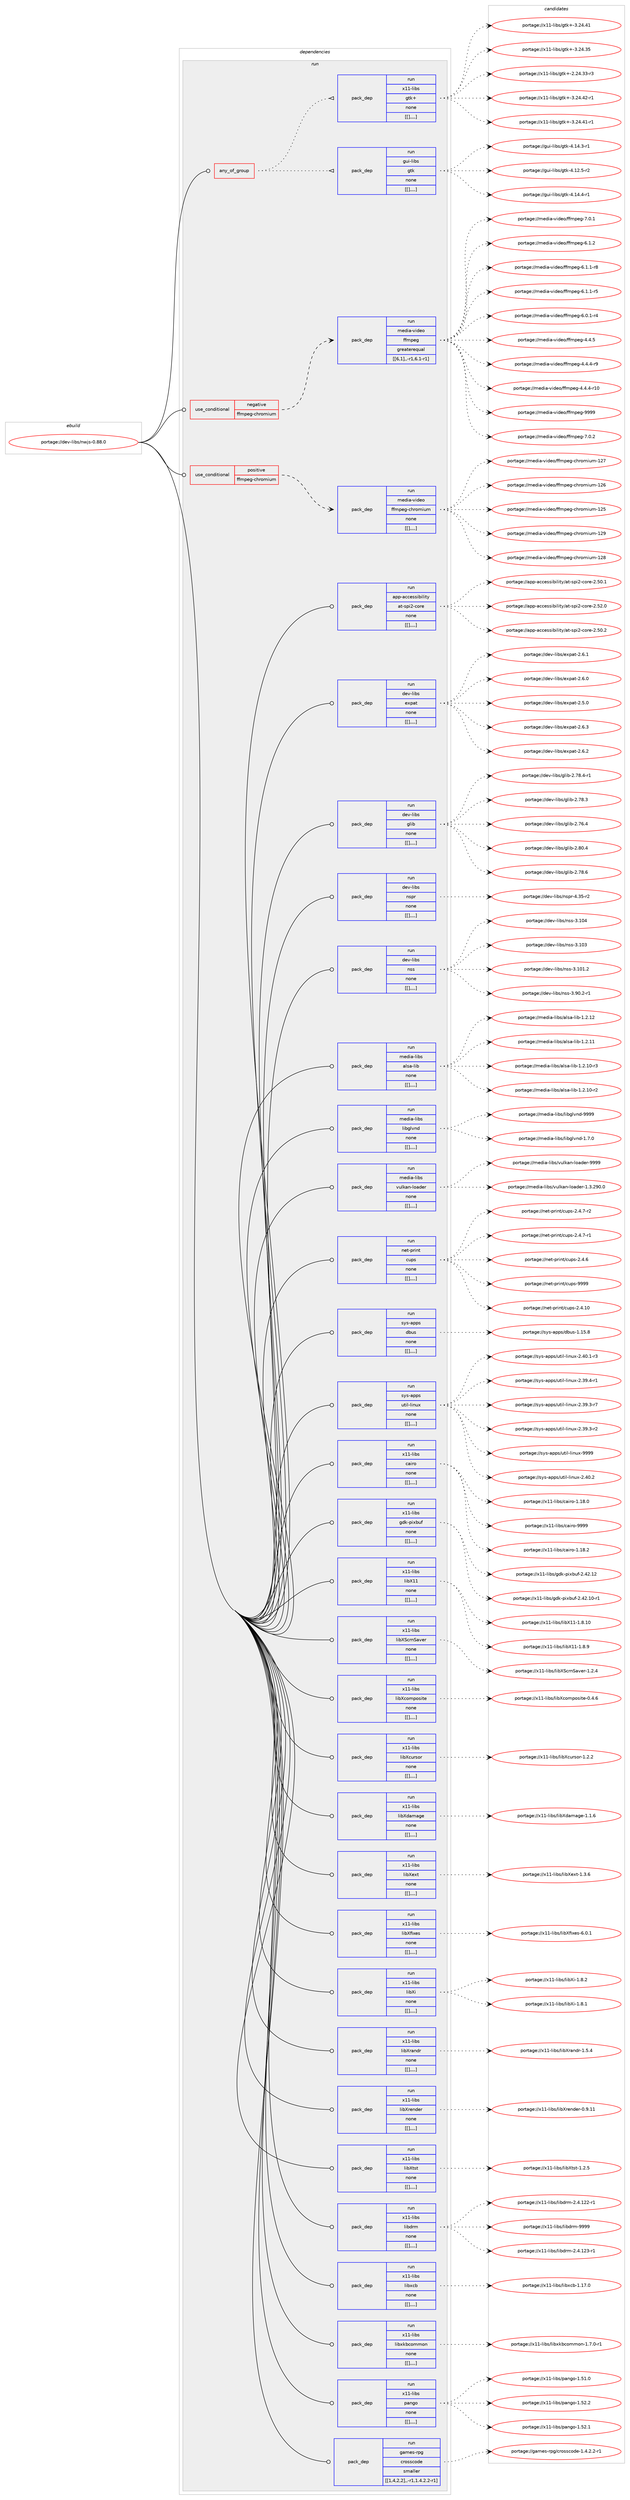 digraph prolog {

# *************
# Graph options
# *************

newrank=true;
concentrate=true;
compound=true;
graph [rankdir=LR,fontname=Helvetica,fontsize=10,ranksep=1.5];#, ranksep=2.5, nodesep=0.2];
edge  [arrowhead=vee];
node  [fontname=Helvetica,fontsize=10];

# **********
# The ebuild
# **********

subgraph cluster_leftcol {
color=gray;
label=<<i>ebuild</i>>;
id [label="portage://dev-libs/nwjs-0.88.0", color=red, width=4, href="../dev-libs/nwjs-0.88.0.svg"];
}

# ****************
# The dependencies
# ****************

subgraph cluster_midcol {
color=gray;
label=<<i>dependencies</i>>;
subgraph cluster_compile {
fillcolor="#eeeeee";
style=filled;
label=<<i>compile</i>>;
}
subgraph cluster_compileandrun {
fillcolor="#eeeeee";
style=filled;
label=<<i>compile and run</i>>;
}
subgraph cluster_run {
fillcolor="#eeeeee";
style=filled;
label=<<i>run</i>>;
subgraph any1017 {
dependency113430 [label=<<TABLE BORDER="0" CELLBORDER="1" CELLSPACING="0" CELLPADDING="4"><TR><TD CELLPADDING="10">any_of_group</TD></TR></TABLE>>, shape=none, color=red];subgraph pack84084 {
dependency113431 [label=<<TABLE BORDER="0" CELLBORDER="1" CELLSPACING="0" CELLPADDING="4" WIDTH="220"><TR><TD ROWSPAN="6" CELLPADDING="30">pack_dep</TD></TR><TR><TD WIDTH="110">run</TD></TR><TR><TD>gui-libs</TD></TR><TR><TD>gtk</TD></TR><TR><TD>none</TD></TR><TR><TD>[[],,,,]</TD></TR></TABLE>>, shape=none, color=blue];
}
dependency113430:e -> dependency113431:w [weight=20,style="dotted",arrowhead="oinv"];
subgraph pack84085 {
dependency113432 [label=<<TABLE BORDER="0" CELLBORDER="1" CELLSPACING="0" CELLPADDING="4" WIDTH="220"><TR><TD ROWSPAN="6" CELLPADDING="30">pack_dep</TD></TR><TR><TD WIDTH="110">run</TD></TR><TR><TD>x11-libs</TD></TR><TR><TD>gtk+</TD></TR><TR><TD>none</TD></TR><TR><TD>[[],,,,]</TD></TR></TABLE>>, shape=none, color=blue];
}
dependency113430:e -> dependency113432:w [weight=20,style="dotted",arrowhead="oinv"];
}
id:e -> dependency113430:w [weight=20,style="solid",arrowhead="odot"];
subgraph cond28179 {
dependency113433 [label=<<TABLE BORDER="0" CELLBORDER="1" CELLSPACING="0" CELLPADDING="4"><TR><TD ROWSPAN="3" CELLPADDING="10">use_conditional</TD></TR><TR><TD>negative</TD></TR><TR><TD>ffmpeg-chromium</TD></TR></TABLE>>, shape=none, color=red];
subgraph pack84086 {
dependency113434 [label=<<TABLE BORDER="0" CELLBORDER="1" CELLSPACING="0" CELLPADDING="4" WIDTH="220"><TR><TD ROWSPAN="6" CELLPADDING="30">pack_dep</TD></TR><TR><TD WIDTH="110">run</TD></TR><TR><TD>media-video</TD></TR><TR><TD>ffmpeg</TD></TR><TR><TD>greaterequal</TD></TR><TR><TD>[[6,1],,-r1,6.1-r1]</TD></TR></TABLE>>, shape=none, color=blue];
}
dependency113433:e -> dependency113434:w [weight=20,style="dashed",arrowhead="vee"];
}
id:e -> dependency113433:w [weight=20,style="solid",arrowhead="odot"];
subgraph cond28180 {
dependency113435 [label=<<TABLE BORDER="0" CELLBORDER="1" CELLSPACING="0" CELLPADDING="4"><TR><TD ROWSPAN="3" CELLPADDING="10">use_conditional</TD></TR><TR><TD>positive</TD></TR><TR><TD>ffmpeg-chromium</TD></TR></TABLE>>, shape=none, color=red];
subgraph pack84087 {
dependency113436 [label=<<TABLE BORDER="0" CELLBORDER="1" CELLSPACING="0" CELLPADDING="4" WIDTH="220"><TR><TD ROWSPAN="6" CELLPADDING="30">pack_dep</TD></TR><TR><TD WIDTH="110">run</TD></TR><TR><TD>media-video</TD></TR><TR><TD>ffmpeg-chromium</TD></TR><TR><TD>none</TD></TR><TR><TD>[[],,,,]</TD></TR></TABLE>>, shape=none, color=blue];
}
dependency113435:e -> dependency113436:w [weight=20,style="dashed",arrowhead="vee"];
}
id:e -> dependency113435:w [weight=20,style="solid",arrowhead="odot"];
subgraph pack84088 {
dependency113437 [label=<<TABLE BORDER="0" CELLBORDER="1" CELLSPACING="0" CELLPADDING="4" WIDTH="220"><TR><TD ROWSPAN="6" CELLPADDING="30">pack_dep</TD></TR><TR><TD WIDTH="110">run</TD></TR><TR><TD>app-accessibility</TD></TR><TR><TD>at-spi2-core</TD></TR><TR><TD>none</TD></TR><TR><TD>[[],,,,]</TD></TR></TABLE>>, shape=none, color=blue];
}
id:e -> dependency113437:w [weight=20,style="solid",arrowhead="odot"];
subgraph pack84089 {
dependency113438 [label=<<TABLE BORDER="0" CELLBORDER="1" CELLSPACING="0" CELLPADDING="4" WIDTH="220"><TR><TD ROWSPAN="6" CELLPADDING="30">pack_dep</TD></TR><TR><TD WIDTH="110">run</TD></TR><TR><TD>dev-libs</TD></TR><TR><TD>expat</TD></TR><TR><TD>none</TD></TR><TR><TD>[[],,,,]</TD></TR></TABLE>>, shape=none, color=blue];
}
id:e -> dependency113438:w [weight=20,style="solid",arrowhead="odot"];
subgraph pack84090 {
dependency113439 [label=<<TABLE BORDER="0" CELLBORDER="1" CELLSPACING="0" CELLPADDING="4" WIDTH="220"><TR><TD ROWSPAN="6" CELLPADDING="30">pack_dep</TD></TR><TR><TD WIDTH="110">run</TD></TR><TR><TD>dev-libs</TD></TR><TR><TD>glib</TD></TR><TR><TD>none</TD></TR><TR><TD>[[],,,,]</TD></TR></TABLE>>, shape=none, color=blue];
}
id:e -> dependency113439:w [weight=20,style="solid",arrowhead="odot"];
subgraph pack84091 {
dependency113440 [label=<<TABLE BORDER="0" CELLBORDER="1" CELLSPACING="0" CELLPADDING="4" WIDTH="220"><TR><TD ROWSPAN="6" CELLPADDING="30">pack_dep</TD></TR><TR><TD WIDTH="110">run</TD></TR><TR><TD>dev-libs</TD></TR><TR><TD>nspr</TD></TR><TR><TD>none</TD></TR><TR><TD>[[],,,,]</TD></TR></TABLE>>, shape=none, color=blue];
}
id:e -> dependency113440:w [weight=20,style="solid",arrowhead="odot"];
subgraph pack84092 {
dependency113441 [label=<<TABLE BORDER="0" CELLBORDER="1" CELLSPACING="0" CELLPADDING="4" WIDTH="220"><TR><TD ROWSPAN="6" CELLPADDING="30">pack_dep</TD></TR><TR><TD WIDTH="110">run</TD></TR><TR><TD>dev-libs</TD></TR><TR><TD>nss</TD></TR><TR><TD>none</TD></TR><TR><TD>[[],,,,]</TD></TR></TABLE>>, shape=none, color=blue];
}
id:e -> dependency113441:w [weight=20,style="solid",arrowhead="odot"];
subgraph pack84093 {
dependency113442 [label=<<TABLE BORDER="0" CELLBORDER="1" CELLSPACING="0" CELLPADDING="4" WIDTH="220"><TR><TD ROWSPAN="6" CELLPADDING="30">pack_dep</TD></TR><TR><TD WIDTH="110">run</TD></TR><TR><TD>media-libs</TD></TR><TR><TD>alsa-lib</TD></TR><TR><TD>none</TD></TR><TR><TD>[[],,,,]</TD></TR></TABLE>>, shape=none, color=blue];
}
id:e -> dependency113442:w [weight=20,style="solid",arrowhead="odot"];
subgraph pack84094 {
dependency113443 [label=<<TABLE BORDER="0" CELLBORDER="1" CELLSPACING="0" CELLPADDING="4" WIDTH="220"><TR><TD ROWSPAN="6" CELLPADDING="30">pack_dep</TD></TR><TR><TD WIDTH="110">run</TD></TR><TR><TD>media-libs</TD></TR><TR><TD>libglvnd</TD></TR><TR><TD>none</TD></TR><TR><TD>[[],,,,]</TD></TR></TABLE>>, shape=none, color=blue];
}
id:e -> dependency113443:w [weight=20,style="solid",arrowhead="odot"];
subgraph pack84095 {
dependency113444 [label=<<TABLE BORDER="0" CELLBORDER="1" CELLSPACING="0" CELLPADDING="4" WIDTH="220"><TR><TD ROWSPAN="6" CELLPADDING="30">pack_dep</TD></TR><TR><TD WIDTH="110">run</TD></TR><TR><TD>media-libs</TD></TR><TR><TD>vulkan-loader</TD></TR><TR><TD>none</TD></TR><TR><TD>[[],,,,]</TD></TR></TABLE>>, shape=none, color=blue];
}
id:e -> dependency113444:w [weight=20,style="solid",arrowhead="odot"];
subgraph pack84096 {
dependency113445 [label=<<TABLE BORDER="0" CELLBORDER="1" CELLSPACING="0" CELLPADDING="4" WIDTH="220"><TR><TD ROWSPAN="6" CELLPADDING="30">pack_dep</TD></TR><TR><TD WIDTH="110">run</TD></TR><TR><TD>net-print</TD></TR><TR><TD>cups</TD></TR><TR><TD>none</TD></TR><TR><TD>[[],,,,]</TD></TR></TABLE>>, shape=none, color=blue];
}
id:e -> dependency113445:w [weight=20,style="solid",arrowhead="odot"];
subgraph pack84097 {
dependency113446 [label=<<TABLE BORDER="0" CELLBORDER="1" CELLSPACING="0" CELLPADDING="4" WIDTH="220"><TR><TD ROWSPAN="6" CELLPADDING="30">pack_dep</TD></TR><TR><TD WIDTH="110">run</TD></TR><TR><TD>sys-apps</TD></TR><TR><TD>dbus</TD></TR><TR><TD>none</TD></TR><TR><TD>[[],,,,]</TD></TR></TABLE>>, shape=none, color=blue];
}
id:e -> dependency113446:w [weight=20,style="solid",arrowhead="odot"];
subgraph pack84098 {
dependency113447 [label=<<TABLE BORDER="0" CELLBORDER="1" CELLSPACING="0" CELLPADDING="4" WIDTH="220"><TR><TD ROWSPAN="6" CELLPADDING="30">pack_dep</TD></TR><TR><TD WIDTH="110">run</TD></TR><TR><TD>sys-apps</TD></TR><TR><TD>util-linux</TD></TR><TR><TD>none</TD></TR><TR><TD>[[],,,,]</TD></TR></TABLE>>, shape=none, color=blue];
}
id:e -> dependency113447:w [weight=20,style="solid",arrowhead="odot"];
subgraph pack84099 {
dependency113448 [label=<<TABLE BORDER="0" CELLBORDER="1" CELLSPACING="0" CELLPADDING="4" WIDTH="220"><TR><TD ROWSPAN="6" CELLPADDING="30">pack_dep</TD></TR><TR><TD WIDTH="110">run</TD></TR><TR><TD>x11-libs</TD></TR><TR><TD>cairo</TD></TR><TR><TD>none</TD></TR><TR><TD>[[],,,,]</TD></TR></TABLE>>, shape=none, color=blue];
}
id:e -> dependency113448:w [weight=20,style="solid",arrowhead="odot"];
subgraph pack84100 {
dependency113449 [label=<<TABLE BORDER="0" CELLBORDER="1" CELLSPACING="0" CELLPADDING="4" WIDTH="220"><TR><TD ROWSPAN="6" CELLPADDING="30">pack_dep</TD></TR><TR><TD WIDTH="110">run</TD></TR><TR><TD>x11-libs</TD></TR><TR><TD>gdk-pixbuf</TD></TR><TR><TD>none</TD></TR><TR><TD>[[],,,,]</TD></TR></TABLE>>, shape=none, color=blue];
}
id:e -> dependency113449:w [weight=20,style="solid",arrowhead="odot"];
subgraph pack84101 {
dependency113450 [label=<<TABLE BORDER="0" CELLBORDER="1" CELLSPACING="0" CELLPADDING="4" WIDTH="220"><TR><TD ROWSPAN="6" CELLPADDING="30">pack_dep</TD></TR><TR><TD WIDTH="110">run</TD></TR><TR><TD>x11-libs</TD></TR><TR><TD>libX11</TD></TR><TR><TD>none</TD></TR><TR><TD>[[],,,,]</TD></TR></TABLE>>, shape=none, color=blue];
}
id:e -> dependency113450:w [weight=20,style="solid",arrowhead="odot"];
subgraph pack84102 {
dependency113451 [label=<<TABLE BORDER="0" CELLBORDER="1" CELLSPACING="0" CELLPADDING="4" WIDTH="220"><TR><TD ROWSPAN="6" CELLPADDING="30">pack_dep</TD></TR><TR><TD WIDTH="110">run</TD></TR><TR><TD>x11-libs</TD></TR><TR><TD>libXScrnSaver</TD></TR><TR><TD>none</TD></TR><TR><TD>[[],,,,]</TD></TR></TABLE>>, shape=none, color=blue];
}
id:e -> dependency113451:w [weight=20,style="solid",arrowhead="odot"];
subgraph pack84103 {
dependency113452 [label=<<TABLE BORDER="0" CELLBORDER="1" CELLSPACING="0" CELLPADDING="4" WIDTH="220"><TR><TD ROWSPAN="6" CELLPADDING="30">pack_dep</TD></TR><TR><TD WIDTH="110">run</TD></TR><TR><TD>x11-libs</TD></TR><TR><TD>libXcomposite</TD></TR><TR><TD>none</TD></TR><TR><TD>[[],,,,]</TD></TR></TABLE>>, shape=none, color=blue];
}
id:e -> dependency113452:w [weight=20,style="solid",arrowhead="odot"];
subgraph pack84104 {
dependency113453 [label=<<TABLE BORDER="0" CELLBORDER="1" CELLSPACING="0" CELLPADDING="4" WIDTH="220"><TR><TD ROWSPAN="6" CELLPADDING="30">pack_dep</TD></TR><TR><TD WIDTH="110">run</TD></TR><TR><TD>x11-libs</TD></TR><TR><TD>libXcursor</TD></TR><TR><TD>none</TD></TR><TR><TD>[[],,,,]</TD></TR></TABLE>>, shape=none, color=blue];
}
id:e -> dependency113453:w [weight=20,style="solid",arrowhead="odot"];
subgraph pack84105 {
dependency113454 [label=<<TABLE BORDER="0" CELLBORDER="1" CELLSPACING="0" CELLPADDING="4" WIDTH="220"><TR><TD ROWSPAN="6" CELLPADDING="30">pack_dep</TD></TR><TR><TD WIDTH="110">run</TD></TR><TR><TD>x11-libs</TD></TR><TR><TD>libXdamage</TD></TR><TR><TD>none</TD></TR><TR><TD>[[],,,,]</TD></TR></TABLE>>, shape=none, color=blue];
}
id:e -> dependency113454:w [weight=20,style="solid",arrowhead="odot"];
subgraph pack84106 {
dependency113455 [label=<<TABLE BORDER="0" CELLBORDER="1" CELLSPACING="0" CELLPADDING="4" WIDTH="220"><TR><TD ROWSPAN="6" CELLPADDING="30">pack_dep</TD></TR><TR><TD WIDTH="110">run</TD></TR><TR><TD>x11-libs</TD></TR><TR><TD>libXext</TD></TR><TR><TD>none</TD></TR><TR><TD>[[],,,,]</TD></TR></TABLE>>, shape=none, color=blue];
}
id:e -> dependency113455:w [weight=20,style="solid",arrowhead="odot"];
subgraph pack84107 {
dependency113456 [label=<<TABLE BORDER="0" CELLBORDER="1" CELLSPACING="0" CELLPADDING="4" WIDTH="220"><TR><TD ROWSPAN="6" CELLPADDING="30">pack_dep</TD></TR><TR><TD WIDTH="110">run</TD></TR><TR><TD>x11-libs</TD></TR><TR><TD>libXfixes</TD></TR><TR><TD>none</TD></TR><TR><TD>[[],,,,]</TD></TR></TABLE>>, shape=none, color=blue];
}
id:e -> dependency113456:w [weight=20,style="solid",arrowhead="odot"];
subgraph pack84108 {
dependency113457 [label=<<TABLE BORDER="0" CELLBORDER="1" CELLSPACING="0" CELLPADDING="4" WIDTH="220"><TR><TD ROWSPAN="6" CELLPADDING="30">pack_dep</TD></TR><TR><TD WIDTH="110">run</TD></TR><TR><TD>x11-libs</TD></TR><TR><TD>libXi</TD></TR><TR><TD>none</TD></TR><TR><TD>[[],,,,]</TD></TR></TABLE>>, shape=none, color=blue];
}
id:e -> dependency113457:w [weight=20,style="solid",arrowhead="odot"];
subgraph pack84109 {
dependency113458 [label=<<TABLE BORDER="0" CELLBORDER="1" CELLSPACING="0" CELLPADDING="4" WIDTH="220"><TR><TD ROWSPAN="6" CELLPADDING="30">pack_dep</TD></TR><TR><TD WIDTH="110">run</TD></TR><TR><TD>x11-libs</TD></TR><TR><TD>libXrandr</TD></TR><TR><TD>none</TD></TR><TR><TD>[[],,,,]</TD></TR></TABLE>>, shape=none, color=blue];
}
id:e -> dependency113458:w [weight=20,style="solid",arrowhead="odot"];
subgraph pack84110 {
dependency113459 [label=<<TABLE BORDER="0" CELLBORDER="1" CELLSPACING="0" CELLPADDING="4" WIDTH="220"><TR><TD ROWSPAN="6" CELLPADDING="30">pack_dep</TD></TR><TR><TD WIDTH="110">run</TD></TR><TR><TD>x11-libs</TD></TR><TR><TD>libXrender</TD></TR><TR><TD>none</TD></TR><TR><TD>[[],,,,]</TD></TR></TABLE>>, shape=none, color=blue];
}
id:e -> dependency113459:w [weight=20,style="solid",arrowhead="odot"];
subgraph pack84111 {
dependency113460 [label=<<TABLE BORDER="0" CELLBORDER="1" CELLSPACING="0" CELLPADDING="4" WIDTH="220"><TR><TD ROWSPAN="6" CELLPADDING="30">pack_dep</TD></TR><TR><TD WIDTH="110">run</TD></TR><TR><TD>x11-libs</TD></TR><TR><TD>libXtst</TD></TR><TR><TD>none</TD></TR><TR><TD>[[],,,,]</TD></TR></TABLE>>, shape=none, color=blue];
}
id:e -> dependency113460:w [weight=20,style="solid",arrowhead="odot"];
subgraph pack84112 {
dependency113461 [label=<<TABLE BORDER="0" CELLBORDER="1" CELLSPACING="0" CELLPADDING="4" WIDTH="220"><TR><TD ROWSPAN="6" CELLPADDING="30">pack_dep</TD></TR><TR><TD WIDTH="110">run</TD></TR><TR><TD>x11-libs</TD></TR><TR><TD>libdrm</TD></TR><TR><TD>none</TD></TR><TR><TD>[[],,,,]</TD></TR></TABLE>>, shape=none, color=blue];
}
id:e -> dependency113461:w [weight=20,style="solid",arrowhead="odot"];
subgraph pack84113 {
dependency113462 [label=<<TABLE BORDER="0" CELLBORDER="1" CELLSPACING="0" CELLPADDING="4" WIDTH="220"><TR><TD ROWSPAN="6" CELLPADDING="30">pack_dep</TD></TR><TR><TD WIDTH="110">run</TD></TR><TR><TD>x11-libs</TD></TR><TR><TD>libxcb</TD></TR><TR><TD>none</TD></TR><TR><TD>[[],,,,]</TD></TR></TABLE>>, shape=none, color=blue];
}
id:e -> dependency113462:w [weight=20,style="solid",arrowhead="odot"];
subgraph pack84114 {
dependency113463 [label=<<TABLE BORDER="0" CELLBORDER="1" CELLSPACING="0" CELLPADDING="4" WIDTH="220"><TR><TD ROWSPAN="6" CELLPADDING="30">pack_dep</TD></TR><TR><TD WIDTH="110">run</TD></TR><TR><TD>x11-libs</TD></TR><TR><TD>libxkbcommon</TD></TR><TR><TD>none</TD></TR><TR><TD>[[],,,,]</TD></TR></TABLE>>, shape=none, color=blue];
}
id:e -> dependency113463:w [weight=20,style="solid",arrowhead="odot"];
subgraph pack84115 {
dependency113464 [label=<<TABLE BORDER="0" CELLBORDER="1" CELLSPACING="0" CELLPADDING="4" WIDTH="220"><TR><TD ROWSPAN="6" CELLPADDING="30">pack_dep</TD></TR><TR><TD WIDTH="110">run</TD></TR><TR><TD>x11-libs</TD></TR><TR><TD>pango</TD></TR><TR><TD>none</TD></TR><TR><TD>[[],,,,]</TD></TR></TABLE>>, shape=none, color=blue];
}
id:e -> dependency113464:w [weight=20,style="solid",arrowhead="odot"];
subgraph pack84116 {
dependency113465 [label=<<TABLE BORDER="0" CELLBORDER="1" CELLSPACING="0" CELLPADDING="4" WIDTH="220"><TR><TD ROWSPAN="6" CELLPADDING="30">pack_dep</TD></TR><TR><TD WIDTH="110">run</TD></TR><TR><TD>games-rpg</TD></TR><TR><TD>crosscode</TD></TR><TR><TD>smaller</TD></TR><TR><TD>[[1,4,2,2],,-r1,1.4.2.2-r1]</TD></TR></TABLE>>, shape=none, color=blue];
}
id:e -> dependency113465:w [weight=20,style="solid",arrowhead="odot"];
}
}

# **************
# The candidates
# **************

subgraph cluster_choices {
rank=same;
color=gray;
label=<<i>candidates</i>>;

subgraph choice84084 {
color=black;
nodesep=1;
choice103117105451081059811547103116107455246495246524511449 [label="portage://gui-libs/gtk-4.14.4-r1", color=red, width=4,href="../gui-libs/gtk-4.14.4-r1.svg"];
choice103117105451081059811547103116107455246495246514511449 [label="portage://gui-libs/gtk-4.14.3-r1", color=red, width=4,href="../gui-libs/gtk-4.14.3-r1.svg"];
choice103117105451081059811547103116107455246495046534511450 [label="portage://gui-libs/gtk-4.12.5-r2", color=red, width=4,href="../gui-libs/gtk-4.12.5-r2.svg"];
dependency113431:e -> choice103117105451081059811547103116107455246495246524511449:w [style=dotted,weight="100"];
dependency113431:e -> choice103117105451081059811547103116107455246495246514511449:w [style=dotted,weight="100"];
dependency113431:e -> choice103117105451081059811547103116107455246495046534511450:w [style=dotted,weight="100"];
}
subgraph choice84085 {
color=black;
nodesep=1;
choice12049494510810598115471031161074345514650524652504511449 [label="portage://x11-libs/gtk+-3.24.42-r1", color=red, width=4,href="../x11-libs/gtk+-3.24.42-r1.svg"];
choice12049494510810598115471031161074345514650524652494511449 [label="portage://x11-libs/gtk+-3.24.41-r1", color=red, width=4,href="../x11-libs/gtk+-3.24.41-r1.svg"];
choice1204949451081059811547103116107434551465052465249 [label="portage://x11-libs/gtk+-3.24.41", color=red, width=4,href="../x11-libs/gtk+-3.24.41.svg"];
choice1204949451081059811547103116107434551465052465153 [label="portage://x11-libs/gtk+-3.24.35", color=red, width=4,href="../x11-libs/gtk+-3.24.35.svg"];
choice12049494510810598115471031161074345504650524651514511451 [label="portage://x11-libs/gtk+-2.24.33-r3", color=red, width=4,href="../x11-libs/gtk+-2.24.33-r3.svg"];
dependency113432:e -> choice12049494510810598115471031161074345514650524652504511449:w [style=dotted,weight="100"];
dependency113432:e -> choice12049494510810598115471031161074345514650524652494511449:w [style=dotted,weight="100"];
dependency113432:e -> choice1204949451081059811547103116107434551465052465249:w [style=dotted,weight="100"];
dependency113432:e -> choice1204949451081059811547103116107434551465052465153:w [style=dotted,weight="100"];
dependency113432:e -> choice12049494510810598115471031161074345504650524651514511451:w [style=dotted,weight="100"];
}
subgraph choice84086 {
color=black;
nodesep=1;
choice1091011001059745118105100101111471021021091121011034557575757 [label="portage://media-video/ffmpeg-9999", color=red, width=4,href="../media-video/ffmpeg-9999.svg"];
choice109101100105974511810510010111147102102109112101103455546484650 [label="portage://media-video/ffmpeg-7.0.2", color=red, width=4,href="../media-video/ffmpeg-7.0.2.svg"];
choice109101100105974511810510010111147102102109112101103455546484649 [label="portage://media-video/ffmpeg-7.0.1", color=red, width=4,href="../media-video/ffmpeg-7.0.1.svg"];
choice109101100105974511810510010111147102102109112101103455446494650 [label="portage://media-video/ffmpeg-6.1.2", color=red, width=4,href="../media-video/ffmpeg-6.1.2.svg"];
choice1091011001059745118105100101111471021021091121011034554464946494511456 [label="portage://media-video/ffmpeg-6.1.1-r8", color=red, width=4,href="../media-video/ffmpeg-6.1.1-r8.svg"];
choice1091011001059745118105100101111471021021091121011034554464946494511453 [label="portage://media-video/ffmpeg-6.1.1-r5", color=red, width=4,href="../media-video/ffmpeg-6.1.1-r5.svg"];
choice1091011001059745118105100101111471021021091121011034554464846494511452 [label="portage://media-video/ffmpeg-6.0.1-r4", color=red, width=4,href="../media-video/ffmpeg-6.0.1-r4.svg"];
choice109101100105974511810510010111147102102109112101103455246524653 [label="portage://media-video/ffmpeg-4.4.5", color=red, width=4,href="../media-video/ffmpeg-4.4.5.svg"];
choice1091011001059745118105100101111471021021091121011034552465246524511457 [label="portage://media-video/ffmpeg-4.4.4-r9", color=red, width=4,href="../media-video/ffmpeg-4.4.4-r9.svg"];
choice109101100105974511810510010111147102102109112101103455246524652451144948 [label="portage://media-video/ffmpeg-4.4.4-r10", color=red, width=4,href="../media-video/ffmpeg-4.4.4-r10.svg"];
dependency113434:e -> choice1091011001059745118105100101111471021021091121011034557575757:w [style=dotted,weight="100"];
dependency113434:e -> choice109101100105974511810510010111147102102109112101103455546484650:w [style=dotted,weight="100"];
dependency113434:e -> choice109101100105974511810510010111147102102109112101103455546484649:w [style=dotted,weight="100"];
dependency113434:e -> choice109101100105974511810510010111147102102109112101103455446494650:w [style=dotted,weight="100"];
dependency113434:e -> choice1091011001059745118105100101111471021021091121011034554464946494511456:w [style=dotted,weight="100"];
dependency113434:e -> choice1091011001059745118105100101111471021021091121011034554464946494511453:w [style=dotted,weight="100"];
dependency113434:e -> choice1091011001059745118105100101111471021021091121011034554464846494511452:w [style=dotted,weight="100"];
dependency113434:e -> choice109101100105974511810510010111147102102109112101103455246524653:w [style=dotted,weight="100"];
dependency113434:e -> choice1091011001059745118105100101111471021021091121011034552465246524511457:w [style=dotted,weight="100"];
dependency113434:e -> choice109101100105974511810510010111147102102109112101103455246524652451144948:w [style=dotted,weight="100"];
}
subgraph choice84087 {
color=black;
nodesep=1;
choice109101100105974511810510010111147102102109112101103459910411411110910511710945495057 [label="portage://media-video/ffmpeg-chromium-129", color=red, width=4,href="../media-video/ffmpeg-chromium-129.svg"];
choice109101100105974511810510010111147102102109112101103459910411411110910511710945495056 [label="portage://media-video/ffmpeg-chromium-128", color=red, width=4,href="../media-video/ffmpeg-chromium-128.svg"];
choice109101100105974511810510010111147102102109112101103459910411411110910511710945495055 [label="portage://media-video/ffmpeg-chromium-127", color=red, width=4,href="../media-video/ffmpeg-chromium-127.svg"];
choice109101100105974511810510010111147102102109112101103459910411411110910511710945495054 [label="portage://media-video/ffmpeg-chromium-126", color=red, width=4,href="../media-video/ffmpeg-chromium-126.svg"];
choice109101100105974511810510010111147102102109112101103459910411411110910511710945495053 [label="portage://media-video/ffmpeg-chromium-125", color=red, width=4,href="../media-video/ffmpeg-chromium-125.svg"];
dependency113436:e -> choice109101100105974511810510010111147102102109112101103459910411411110910511710945495057:w [style=dotted,weight="100"];
dependency113436:e -> choice109101100105974511810510010111147102102109112101103459910411411110910511710945495056:w [style=dotted,weight="100"];
dependency113436:e -> choice109101100105974511810510010111147102102109112101103459910411411110910511710945495055:w [style=dotted,weight="100"];
dependency113436:e -> choice109101100105974511810510010111147102102109112101103459910411411110910511710945495054:w [style=dotted,weight="100"];
dependency113436:e -> choice109101100105974511810510010111147102102109112101103459910411411110910511710945495053:w [style=dotted,weight="100"];
}
subgraph choice84088 {
color=black;
nodesep=1;
choice97112112459799991011151151059810510810511612147971164511511210550459911111410145504653504648 [label="portage://app-accessibility/at-spi2-core-2.52.0", color=red, width=4,href="../app-accessibility/at-spi2-core-2.52.0.svg"];
choice97112112459799991011151151059810510810511612147971164511511210550459911111410145504653484650 [label="portage://app-accessibility/at-spi2-core-2.50.2", color=red, width=4,href="../app-accessibility/at-spi2-core-2.50.2.svg"];
choice97112112459799991011151151059810510810511612147971164511511210550459911111410145504653484649 [label="portage://app-accessibility/at-spi2-core-2.50.1", color=red, width=4,href="../app-accessibility/at-spi2-core-2.50.1.svg"];
dependency113437:e -> choice97112112459799991011151151059810510810511612147971164511511210550459911111410145504653504648:w [style=dotted,weight="100"];
dependency113437:e -> choice97112112459799991011151151059810510810511612147971164511511210550459911111410145504653484650:w [style=dotted,weight="100"];
dependency113437:e -> choice97112112459799991011151151059810510810511612147971164511511210550459911111410145504653484649:w [style=dotted,weight="100"];
}
subgraph choice84089 {
color=black;
nodesep=1;
choice10010111845108105981154710112011297116455046544651 [label="portage://dev-libs/expat-2.6.3", color=red, width=4,href="../dev-libs/expat-2.6.3.svg"];
choice10010111845108105981154710112011297116455046544650 [label="portage://dev-libs/expat-2.6.2", color=red, width=4,href="../dev-libs/expat-2.6.2.svg"];
choice10010111845108105981154710112011297116455046544649 [label="portage://dev-libs/expat-2.6.1", color=red, width=4,href="../dev-libs/expat-2.6.1.svg"];
choice10010111845108105981154710112011297116455046544648 [label="portage://dev-libs/expat-2.6.0", color=red, width=4,href="../dev-libs/expat-2.6.0.svg"];
choice10010111845108105981154710112011297116455046534648 [label="portage://dev-libs/expat-2.5.0", color=red, width=4,href="../dev-libs/expat-2.5.0.svg"];
dependency113438:e -> choice10010111845108105981154710112011297116455046544651:w [style=dotted,weight="100"];
dependency113438:e -> choice10010111845108105981154710112011297116455046544650:w [style=dotted,weight="100"];
dependency113438:e -> choice10010111845108105981154710112011297116455046544649:w [style=dotted,weight="100"];
dependency113438:e -> choice10010111845108105981154710112011297116455046544648:w [style=dotted,weight="100"];
dependency113438:e -> choice10010111845108105981154710112011297116455046534648:w [style=dotted,weight="100"];
}
subgraph choice84090 {
color=black;
nodesep=1;
choice1001011184510810598115471031081059845504656484652 [label="portage://dev-libs/glib-2.80.4", color=red, width=4,href="../dev-libs/glib-2.80.4.svg"];
choice1001011184510810598115471031081059845504655564654 [label="portage://dev-libs/glib-2.78.6", color=red, width=4,href="../dev-libs/glib-2.78.6.svg"];
choice10010111845108105981154710310810598455046555646524511449 [label="portage://dev-libs/glib-2.78.4-r1", color=red, width=4,href="../dev-libs/glib-2.78.4-r1.svg"];
choice1001011184510810598115471031081059845504655564651 [label="portage://dev-libs/glib-2.78.3", color=red, width=4,href="../dev-libs/glib-2.78.3.svg"];
choice1001011184510810598115471031081059845504655544652 [label="portage://dev-libs/glib-2.76.4", color=red, width=4,href="../dev-libs/glib-2.76.4.svg"];
dependency113439:e -> choice1001011184510810598115471031081059845504656484652:w [style=dotted,weight="100"];
dependency113439:e -> choice1001011184510810598115471031081059845504655564654:w [style=dotted,weight="100"];
dependency113439:e -> choice10010111845108105981154710310810598455046555646524511449:w [style=dotted,weight="100"];
dependency113439:e -> choice1001011184510810598115471031081059845504655564651:w [style=dotted,weight="100"];
dependency113439:e -> choice1001011184510810598115471031081059845504655544652:w [style=dotted,weight="100"];
}
subgraph choice84091 {
color=black;
nodesep=1;
choice10010111845108105981154711011511211445524651534511450 [label="portage://dev-libs/nspr-4.35-r2", color=red, width=4,href="../dev-libs/nspr-4.35-r2.svg"];
dependency113440:e -> choice10010111845108105981154711011511211445524651534511450:w [style=dotted,weight="100"];
}
subgraph choice84092 {
color=black;
nodesep=1;
choice100101118451081059811547110115115455146494852 [label="portage://dev-libs/nss-3.104", color=red, width=4,href="../dev-libs/nss-3.104.svg"];
choice100101118451081059811547110115115455146494851 [label="portage://dev-libs/nss-3.103", color=red, width=4,href="../dev-libs/nss-3.103.svg"];
choice1001011184510810598115471101151154551464948494650 [label="portage://dev-libs/nss-3.101.2", color=red, width=4,href="../dev-libs/nss-3.101.2.svg"];
choice100101118451081059811547110115115455146574846504511449 [label="portage://dev-libs/nss-3.90.2-r1", color=red, width=4,href="../dev-libs/nss-3.90.2-r1.svg"];
dependency113441:e -> choice100101118451081059811547110115115455146494852:w [style=dotted,weight="100"];
dependency113441:e -> choice100101118451081059811547110115115455146494851:w [style=dotted,weight="100"];
dependency113441:e -> choice1001011184510810598115471101151154551464948494650:w [style=dotted,weight="100"];
dependency113441:e -> choice100101118451081059811547110115115455146574846504511449:w [style=dotted,weight="100"];
}
subgraph choice84093 {
color=black;
nodesep=1;
choice109101100105974510810598115479710811597451081059845494650464950 [label="portage://media-libs/alsa-lib-1.2.12", color=red, width=4,href="../media-libs/alsa-lib-1.2.12.svg"];
choice109101100105974510810598115479710811597451081059845494650464949 [label="portage://media-libs/alsa-lib-1.2.11", color=red, width=4,href="../media-libs/alsa-lib-1.2.11.svg"];
choice1091011001059745108105981154797108115974510810598454946504649484511451 [label="portage://media-libs/alsa-lib-1.2.10-r3", color=red, width=4,href="../media-libs/alsa-lib-1.2.10-r3.svg"];
choice1091011001059745108105981154797108115974510810598454946504649484511450 [label="portage://media-libs/alsa-lib-1.2.10-r2", color=red, width=4,href="../media-libs/alsa-lib-1.2.10-r2.svg"];
dependency113442:e -> choice109101100105974510810598115479710811597451081059845494650464950:w [style=dotted,weight="100"];
dependency113442:e -> choice109101100105974510810598115479710811597451081059845494650464949:w [style=dotted,weight="100"];
dependency113442:e -> choice1091011001059745108105981154797108115974510810598454946504649484511451:w [style=dotted,weight="100"];
dependency113442:e -> choice1091011001059745108105981154797108115974510810598454946504649484511450:w [style=dotted,weight="100"];
}
subgraph choice84094 {
color=black;
nodesep=1;
choice10910110010597451081059811547108105981031081181101004557575757 [label="portage://media-libs/libglvnd-9999", color=red, width=4,href="../media-libs/libglvnd-9999.svg"];
choice1091011001059745108105981154710810598103108118110100454946554648 [label="portage://media-libs/libglvnd-1.7.0", color=red, width=4,href="../media-libs/libglvnd-1.7.0.svg"];
dependency113443:e -> choice10910110010597451081059811547108105981031081181101004557575757:w [style=dotted,weight="100"];
dependency113443:e -> choice1091011001059745108105981154710810598103108118110100454946554648:w [style=dotted,weight="100"];
}
subgraph choice84095 {
color=black;
nodesep=1;
choice109101100105974510810598115471181171081079711045108111971001011144557575757 [label="portage://media-libs/vulkan-loader-9999", color=red, width=4,href="../media-libs/vulkan-loader-9999.svg"];
choice1091011001059745108105981154711811710810797110451081119710010111445494651465057484648 [label="portage://media-libs/vulkan-loader-1.3.290.0", color=red, width=4,href="../media-libs/vulkan-loader-1.3.290.0.svg"];
dependency113444:e -> choice109101100105974510810598115471181171081079711045108111971001011144557575757:w [style=dotted,weight="100"];
dependency113444:e -> choice1091011001059745108105981154711811710810797110451081119710010111445494651465057484648:w [style=dotted,weight="100"];
}
subgraph choice84096 {
color=black;
nodesep=1;
choice1101011164511211410511011647991171121154557575757 [label="portage://net-print/cups-9999", color=red, width=4,href="../net-print/cups-9999.svg"];
choice11010111645112114105110116479911711211545504652464948 [label="portage://net-print/cups-2.4.10", color=red, width=4,href="../net-print/cups-2.4.10.svg"];
choice1101011164511211410511011647991171121154550465246554511450 [label="portage://net-print/cups-2.4.7-r2", color=red, width=4,href="../net-print/cups-2.4.7-r2.svg"];
choice1101011164511211410511011647991171121154550465246554511449 [label="portage://net-print/cups-2.4.7-r1", color=red, width=4,href="../net-print/cups-2.4.7-r1.svg"];
choice110101116451121141051101164799117112115455046524654 [label="portage://net-print/cups-2.4.6", color=red, width=4,href="../net-print/cups-2.4.6.svg"];
dependency113445:e -> choice1101011164511211410511011647991171121154557575757:w [style=dotted,weight="100"];
dependency113445:e -> choice11010111645112114105110116479911711211545504652464948:w [style=dotted,weight="100"];
dependency113445:e -> choice1101011164511211410511011647991171121154550465246554511450:w [style=dotted,weight="100"];
dependency113445:e -> choice1101011164511211410511011647991171121154550465246554511449:w [style=dotted,weight="100"];
dependency113445:e -> choice110101116451121141051101164799117112115455046524654:w [style=dotted,weight="100"];
}
subgraph choice84097 {
color=black;
nodesep=1;
choice1151211154597112112115471009811711545494649534656 [label="portage://sys-apps/dbus-1.15.8", color=red, width=4,href="../sys-apps/dbus-1.15.8.svg"];
dependency113446:e -> choice1151211154597112112115471009811711545494649534656:w [style=dotted,weight="100"];
}
subgraph choice84098 {
color=black;
nodesep=1;
choice115121115459711211211547117116105108451081051101171204557575757 [label="portage://sys-apps/util-linux-9999", color=red, width=4,href="../sys-apps/util-linux-9999.svg"];
choice1151211154597112112115471171161051084510810511011712045504652484650 [label="portage://sys-apps/util-linux-2.40.2", color=red, width=4,href="../sys-apps/util-linux-2.40.2.svg"];
choice11512111545971121121154711711610510845108105110117120455046524846494511451 [label="portage://sys-apps/util-linux-2.40.1-r3", color=red, width=4,href="../sys-apps/util-linux-2.40.1-r3.svg"];
choice11512111545971121121154711711610510845108105110117120455046515746524511449 [label="portage://sys-apps/util-linux-2.39.4-r1", color=red, width=4,href="../sys-apps/util-linux-2.39.4-r1.svg"];
choice11512111545971121121154711711610510845108105110117120455046515746514511455 [label="portage://sys-apps/util-linux-2.39.3-r7", color=red, width=4,href="../sys-apps/util-linux-2.39.3-r7.svg"];
choice11512111545971121121154711711610510845108105110117120455046515746514511450 [label="portage://sys-apps/util-linux-2.39.3-r2", color=red, width=4,href="../sys-apps/util-linux-2.39.3-r2.svg"];
dependency113447:e -> choice115121115459711211211547117116105108451081051101171204557575757:w [style=dotted,weight="100"];
dependency113447:e -> choice1151211154597112112115471171161051084510810511011712045504652484650:w [style=dotted,weight="100"];
dependency113447:e -> choice11512111545971121121154711711610510845108105110117120455046524846494511451:w [style=dotted,weight="100"];
dependency113447:e -> choice11512111545971121121154711711610510845108105110117120455046515746524511449:w [style=dotted,weight="100"];
dependency113447:e -> choice11512111545971121121154711711610510845108105110117120455046515746514511455:w [style=dotted,weight="100"];
dependency113447:e -> choice11512111545971121121154711711610510845108105110117120455046515746514511450:w [style=dotted,weight="100"];
}
subgraph choice84099 {
color=black;
nodesep=1;
choice120494945108105981154799971051141114557575757 [label="portage://x11-libs/cairo-9999", color=red, width=4,href="../x11-libs/cairo-9999.svg"];
choice1204949451081059811547999710511411145494649564650 [label="portage://x11-libs/cairo-1.18.2", color=red, width=4,href="../x11-libs/cairo-1.18.2.svg"];
choice1204949451081059811547999710511411145494649564648 [label="portage://x11-libs/cairo-1.18.0", color=red, width=4,href="../x11-libs/cairo-1.18.0.svg"];
dependency113448:e -> choice120494945108105981154799971051141114557575757:w [style=dotted,weight="100"];
dependency113448:e -> choice1204949451081059811547999710511411145494649564650:w [style=dotted,weight="100"];
dependency113448:e -> choice1204949451081059811547999710511411145494649564648:w [style=dotted,weight="100"];
}
subgraph choice84100 {
color=black;
nodesep=1;
choice120494945108105981154710310010745112105120981171024550465250464950 [label="portage://x11-libs/gdk-pixbuf-2.42.12", color=red, width=4,href="../x11-libs/gdk-pixbuf-2.42.12.svg"];
choice1204949451081059811547103100107451121051209811710245504652504649484511449 [label="portage://x11-libs/gdk-pixbuf-2.42.10-r1", color=red, width=4,href="../x11-libs/gdk-pixbuf-2.42.10-r1.svg"];
dependency113449:e -> choice120494945108105981154710310010745112105120981171024550465250464950:w [style=dotted,weight="100"];
dependency113449:e -> choice1204949451081059811547103100107451121051209811710245504652504649484511449:w [style=dotted,weight="100"];
}
subgraph choice84101 {
color=black;
nodesep=1;
choice12049494510810598115471081059888494945494656464948 [label="portage://x11-libs/libX11-1.8.10", color=red, width=4,href="../x11-libs/libX11-1.8.10.svg"];
choice120494945108105981154710810598884949454946564657 [label="portage://x11-libs/libX11-1.8.9", color=red, width=4,href="../x11-libs/libX11-1.8.9.svg"];
dependency113450:e -> choice12049494510810598115471081059888494945494656464948:w [style=dotted,weight="100"];
dependency113450:e -> choice120494945108105981154710810598884949454946564657:w [style=dotted,weight="100"];
}
subgraph choice84102 {
color=black;
nodesep=1;
choice1204949451081059811547108105988883991141108397118101114454946504652 [label="portage://x11-libs/libXScrnSaver-1.2.4", color=red, width=4,href="../x11-libs/libXScrnSaver-1.2.4.svg"];
dependency113451:e -> choice1204949451081059811547108105988883991141108397118101114454946504652:w [style=dotted,weight="100"];
}
subgraph choice84103 {
color=black;
nodesep=1;
choice1204949451081059811547108105988899111109112111115105116101454846524654 [label="portage://x11-libs/libXcomposite-0.4.6", color=red, width=4,href="../x11-libs/libXcomposite-0.4.6.svg"];
dependency113452:e -> choice1204949451081059811547108105988899111109112111115105116101454846524654:w [style=dotted,weight="100"];
}
subgraph choice84104 {
color=black;
nodesep=1;
choice1204949451081059811547108105988899117114115111114454946504650 [label="portage://x11-libs/libXcursor-1.2.2", color=red, width=4,href="../x11-libs/libXcursor-1.2.2.svg"];
dependency113453:e -> choice1204949451081059811547108105988899117114115111114454946504650:w [style=dotted,weight="100"];
}
subgraph choice84105 {
color=black;
nodesep=1;
choice120494945108105981154710810598881009710997103101454946494654 [label="portage://x11-libs/libXdamage-1.1.6", color=red, width=4,href="../x11-libs/libXdamage-1.1.6.svg"];
dependency113454:e -> choice120494945108105981154710810598881009710997103101454946494654:w [style=dotted,weight="100"];
}
subgraph choice84106 {
color=black;
nodesep=1;
choice12049494510810598115471081059888101120116454946514654 [label="portage://x11-libs/libXext-1.3.6", color=red, width=4,href="../x11-libs/libXext-1.3.6.svg"];
dependency113455:e -> choice12049494510810598115471081059888101120116454946514654:w [style=dotted,weight="100"];
}
subgraph choice84107 {
color=black;
nodesep=1;
choice12049494510810598115471081059888102105120101115455446484649 [label="portage://x11-libs/libXfixes-6.0.1", color=red, width=4,href="../x11-libs/libXfixes-6.0.1.svg"];
dependency113456:e -> choice12049494510810598115471081059888102105120101115455446484649:w [style=dotted,weight="100"];
}
subgraph choice84108 {
color=black;
nodesep=1;
choice12049494510810598115471081059888105454946564650 [label="portage://x11-libs/libXi-1.8.2", color=red, width=4,href="../x11-libs/libXi-1.8.2.svg"];
choice12049494510810598115471081059888105454946564649 [label="portage://x11-libs/libXi-1.8.1", color=red, width=4,href="../x11-libs/libXi-1.8.1.svg"];
dependency113457:e -> choice12049494510810598115471081059888105454946564650:w [style=dotted,weight="100"];
dependency113457:e -> choice12049494510810598115471081059888105454946564649:w [style=dotted,weight="100"];
}
subgraph choice84109 {
color=black;
nodesep=1;
choice1204949451081059811547108105988811497110100114454946534652 [label="portage://x11-libs/libXrandr-1.5.4", color=red, width=4,href="../x11-libs/libXrandr-1.5.4.svg"];
dependency113458:e -> choice1204949451081059811547108105988811497110100114454946534652:w [style=dotted,weight="100"];
}
subgraph choice84110 {
color=black;
nodesep=1;
choice1204949451081059811547108105988811410111010010111445484657464949 [label="portage://x11-libs/libXrender-0.9.11", color=red, width=4,href="../x11-libs/libXrender-0.9.11.svg"];
dependency113459:e -> choice1204949451081059811547108105988811410111010010111445484657464949:w [style=dotted,weight="100"];
}
subgraph choice84111 {
color=black;
nodesep=1;
choice12049494510810598115471081059888116115116454946504653 [label="portage://x11-libs/libXtst-1.2.5", color=red, width=4,href="../x11-libs/libXtst-1.2.5.svg"];
dependency113460:e -> choice12049494510810598115471081059888116115116454946504653:w [style=dotted,weight="100"];
}
subgraph choice84112 {
color=black;
nodesep=1;
choice1204949451081059811547108105981001141094557575757 [label="portage://x11-libs/libdrm-9999", color=red, width=4,href="../x11-libs/libdrm-9999.svg"];
choice12049494510810598115471081059810011410945504652464950514511449 [label="portage://x11-libs/libdrm-2.4.123-r1", color=red, width=4,href="../x11-libs/libdrm-2.4.123-r1.svg"];
choice12049494510810598115471081059810011410945504652464950504511449 [label="portage://x11-libs/libdrm-2.4.122-r1", color=red, width=4,href="../x11-libs/libdrm-2.4.122-r1.svg"];
dependency113461:e -> choice1204949451081059811547108105981001141094557575757:w [style=dotted,weight="100"];
dependency113461:e -> choice12049494510810598115471081059810011410945504652464950514511449:w [style=dotted,weight="100"];
dependency113461:e -> choice12049494510810598115471081059810011410945504652464950504511449:w [style=dotted,weight="100"];
}
subgraph choice84113 {
color=black;
nodesep=1;
choice120494945108105981154710810598120999845494649554648 [label="portage://x11-libs/libxcb-1.17.0", color=red, width=4,href="../x11-libs/libxcb-1.17.0.svg"];
dependency113462:e -> choice120494945108105981154710810598120999845494649554648:w [style=dotted,weight="100"];
}
subgraph choice84114 {
color=black;
nodesep=1;
choice12049494510810598115471081059812010798991111091091111104549465546484511449 [label="portage://x11-libs/libxkbcommon-1.7.0-r1", color=red, width=4,href="../x11-libs/libxkbcommon-1.7.0-r1.svg"];
dependency113463:e -> choice12049494510810598115471081059812010798991111091091111104549465546484511449:w [style=dotted,weight="100"];
}
subgraph choice84115 {
color=black;
nodesep=1;
choice12049494510810598115471129711010311145494653504650 [label="portage://x11-libs/pango-1.52.2", color=red, width=4,href="../x11-libs/pango-1.52.2.svg"];
choice12049494510810598115471129711010311145494653504649 [label="portage://x11-libs/pango-1.52.1", color=red, width=4,href="../x11-libs/pango-1.52.1.svg"];
choice12049494510810598115471129711010311145494653494648 [label="portage://x11-libs/pango-1.51.0", color=red, width=4,href="../x11-libs/pango-1.51.0.svg"];
dependency113464:e -> choice12049494510810598115471129711010311145494653504650:w [style=dotted,weight="100"];
dependency113464:e -> choice12049494510810598115471129711010311145494653504649:w [style=dotted,weight="100"];
dependency113464:e -> choice12049494510810598115471129711010311145494653494648:w [style=dotted,weight="100"];
}
subgraph choice84116 {
color=black;
nodesep=1;
choice103971091011154511411210347991141111151159911110010145494652465046504511449 [label="portage://games-rpg/crosscode-1.4.2.2-r1", color=red, width=4,href="../games-rpg/crosscode-1.4.2.2-r1.svg"];
dependency113465:e -> choice103971091011154511411210347991141111151159911110010145494652465046504511449:w [style=dotted,weight="100"];
}
}

}
